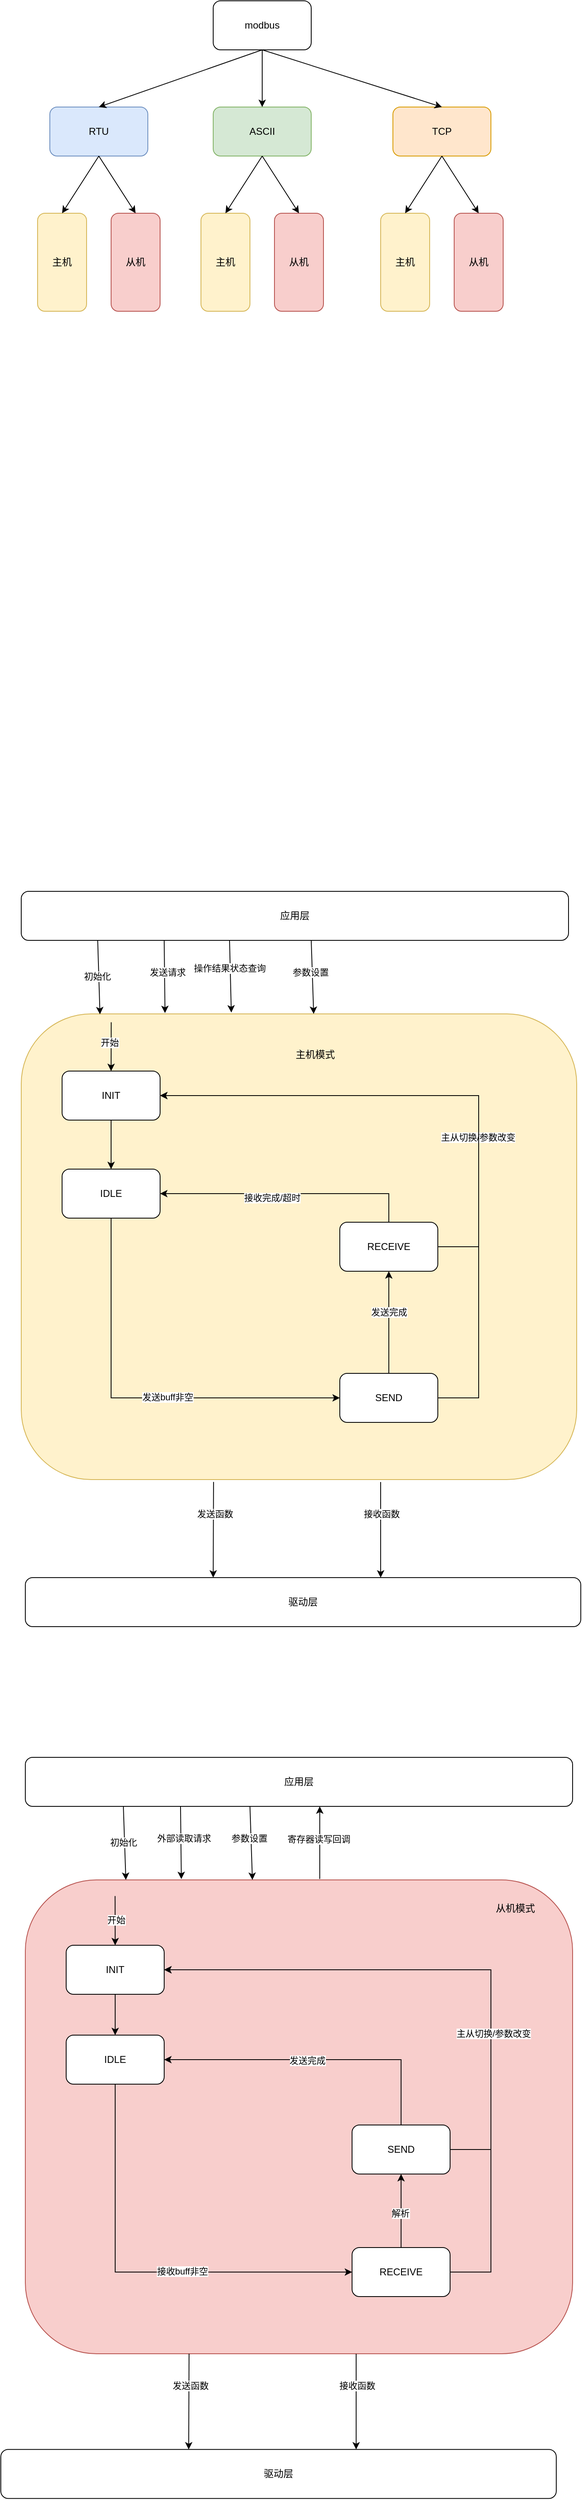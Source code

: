 <mxfile version="26.0.4">
  <diagram name="Page-1" id="neE-Iia7KaPWeQ0OXJ7p">
    <mxGraphModel dx="1433" dy="1161" grid="1" gridSize="10" guides="1" tooltips="1" connect="1" arrows="1" fold="1" page="1" pageScale="1" pageWidth="850" pageHeight="1100" math="0" shadow="0">
      <root>
        <mxCell id="0" />
        <mxCell id="1" parent="0" />
        <mxCell id="ffkw3S5fAFX5lefEbOSB-1" value="RTU" style="rounded=1;whiteSpace=wrap;html=1;fillColor=#dae8fc;strokeColor=#6c8ebf;" vertex="1" parent="1">
          <mxGeometry x="120" y="240" width="120" height="60" as="geometry" />
        </mxCell>
        <mxCell id="ffkw3S5fAFX5lefEbOSB-2" value="ASCII" style="rounded=1;whiteSpace=wrap;html=1;fillColor=#d5e8d4;strokeColor=#82b366;" vertex="1" parent="1">
          <mxGeometry x="320" y="240" width="120" height="60" as="geometry" />
        </mxCell>
        <mxCell id="ffkw3S5fAFX5lefEbOSB-3" value="TCP" style="rounded=1;whiteSpace=wrap;html=1;fillColor=#ffe6cc;strokeColor=#d79b00;" vertex="1" parent="1">
          <mxGeometry x="540" y="240" width="120" height="60" as="geometry" />
        </mxCell>
        <mxCell id="ffkw3S5fAFX5lefEbOSB-4" value="modbus" style="rounded=1;whiteSpace=wrap;html=1;" vertex="1" parent="1">
          <mxGeometry x="320" y="110" width="120" height="60" as="geometry" />
        </mxCell>
        <mxCell id="ffkw3S5fAFX5lefEbOSB-5" value="主机" style="rounded=1;whiteSpace=wrap;html=1;direction=south;fillColor=#fff2cc;strokeColor=#d6b656;" vertex="1" parent="1">
          <mxGeometry x="105" y="370" width="60" height="120" as="geometry" />
        </mxCell>
        <mxCell id="ffkw3S5fAFX5lefEbOSB-6" value="从机" style="rounded=1;whiteSpace=wrap;html=1;direction=south;fillColor=#f8cecc;strokeColor=#b85450;" vertex="1" parent="1">
          <mxGeometry x="195" y="370" width="60" height="120" as="geometry" />
        </mxCell>
        <mxCell id="ffkw3S5fAFX5lefEbOSB-8" value="主机" style="rounded=1;whiteSpace=wrap;html=1;direction=south;fillColor=#fff2cc;strokeColor=#d6b656;" vertex="1" parent="1">
          <mxGeometry x="305" y="370" width="60" height="120" as="geometry" />
        </mxCell>
        <mxCell id="ffkw3S5fAFX5lefEbOSB-9" value="从机" style="rounded=1;whiteSpace=wrap;html=1;direction=south;fillColor=#f8cecc;strokeColor=#b85450;" vertex="1" parent="1">
          <mxGeometry x="395" y="370" width="60" height="120" as="geometry" />
        </mxCell>
        <mxCell id="ffkw3S5fAFX5lefEbOSB-10" value="主机" style="rounded=1;whiteSpace=wrap;html=1;direction=south;fillColor=#fff2cc;strokeColor=#d6b656;" vertex="1" parent="1">
          <mxGeometry x="525" y="370" width="60" height="120" as="geometry" />
        </mxCell>
        <mxCell id="ffkw3S5fAFX5lefEbOSB-11" value="从机" style="rounded=1;whiteSpace=wrap;html=1;direction=south;fillColor=#f8cecc;strokeColor=#b85450;" vertex="1" parent="1">
          <mxGeometry x="615" y="370" width="60" height="120" as="geometry" />
        </mxCell>
        <mxCell id="ffkw3S5fAFX5lefEbOSB-12" value="" style="endArrow=classic;html=1;rounded=0;exitX=0.5;exitY=1;exitDx=0;exitDy=0;entryX=0.5;entryY=0;entryDx=0;entryDy=0;" edge="1" parent="1" source="ffkw3S5fAFX5lefEbOSB-4" target="ffkw3S5fAFX5lefEbOSB-1">
          <mxGeometry width="50" height="50" relative="1" as="geometry">
            <mxPoint x="150" y="180" as="sourcePoint" />
            <mxPoint x="200" y="130" as="targetPoint" />
          </mxGeometry>
        </mxCell>
        <mxCell id="ffkw3S5fAFX5lefEbOSB-13" value="" style="endArrow=classic;html=1;rounded=0;entryX=0.5;entryY=0;entryDx=0;entryDy=0;exitX=0.5;exitY=1;exitDx=0;exitDy=0;" edge="1" parent="1" source="ffkw3S5fAFX5lefEbOSB-4" target="ffkw3S5fAFX5lefEbOSB-2">
          <mxGeometry width="50" height="50" relative="1" as="geometry">
            <mxPoint x="400" y="210" as="sourcePoint" />
            <mxPoint x="190" y="250" as="targetPoint" />
          </mxGeometry>
        </mxCell>
        <mxCell id="ffkw3S5fAFX5lefEbOSB-14" value="" style="endArrow=classic;html=1;rounded=0;exitX=0.5;exitY=1;exitDx=0;exitDy=0;entryX=0.5;entryY=0;entryDx=0;entryDy=0;" edge="1" parent="1" source="ffkw3S5fAFX5lefEbOSB-4" target="ffkw3S5fAFX5lefEbOSB-3">
          <mxGeometry width="50" height="50" relative="1" as="geometry">
            <mxPoint x="400" y="190" as="sourcePoint" />
            <mxPoint x="200" y="260" as="targetPoint" />
          </mxGeometry>
        </mxCell>
        <mxCell id="ffkw3S5fAFX5lefEbOSB-15" value="" style="endArrow=classic;html=1;rounded=0;exitX=0.5;exitY=1;exitDx=0;exitDy=0;entryX=0;entryY=0.5;entryDx=0;entryDy=0;" edge="1" parent="1" source="ffkw3S5fAFX5lefEbOSB-1" target="ffkw3S5fAFX5lefEbOSB-5">
          <mxGeometry width="50" height="50" relative="1" as="geometry">
            <mxPoint x="220" y="700" as="sourcePoint" />
            <mxPoint x="270" y="650" as="targetPoint" />
          </mxGeometry>
        </mxCell>
        <mxCell id="ffkw3S5fAFX5lefEbOSB-16" value="" style="endArrow=classic;html=1;rounded=0;exitX=0.5;exitY=1;exitDx=0;exitDy=0;entryX=0;entryY=0.5;entryDx=0;entryDy=0;" edge="1" parent="1" source="ffkw3S5fAFX5lefEbOSB-1" target="ffkw3S5fAFX5lefEbOSB-6">
          <mxGeometry width="50" height="50" relative="1" as="geometry">
            <mxPoint x="190" y="310" as="sourcePoint" />
            <mxPoint x="145" y="380" as="targetPoint" />
          </mxGeometry>
        </mxCell>
        <mxCell id="ffkw3S5fAFX5lefEbOSB-19" value="" style="endArrow=classic;html=1;rounded=0;exitX=0.5;exitY=1;exitDx=0;exitDy=0;entryX=0;entryY=0.5;entryDx=0;entryDy=0;" edge="1" parent="1">
          <mxGeometry width="50" height="50" relative="1" as="geometry">
            <mxPoint x="380" y="300" as="sourcePoint" />
            <mxPoint x="335" y="370" as="targetPoint" />
          </mxGeometry>
        </mxCell>
        <mxCell id="ffkw3S5fAFX5lefEbOSB-20" value="" style="endArrow=classic;html=1;rounded=0;exitX=0.5;exitY=1;exitDx=0;exitDy=0;entryX=0;entryY=0.5;entryDx=0;entryDy=0;" edge="1" parent="1">
          <mxGeometry width="50" height="50" relative="1" as="geometry">
            <mxPoint x="380" y="300" as="sourcePoint" />
            <mxPoint x="425" y="370" as="targetPoint" />
          </mxGeometry>
        </mxCell>
        <mxCell id="ffkw3S5fAFX5lefEbOSB-21" value="" style="endArrow=classic;html=1;rounded=0;exitX=0.5;exitY=1;exitDx=0;exitDy=0;entryX=0;entryY=0.5;entryDx=0;entryDy=0;" edge="1" parent="1">
          <mxGeometry width="50" height="50" relative="1" as="geometry">
            <mxPoint x="600" y="300" as="sourcePoint" />
            <mxPoint x="555" y="370" as="targetPoint" />
          </mxGeometry>
        </mxCell>
        <mxCell id="ffkw3S5fAFX5lefEbOSB-22" value="" style="endArrow=classic;html=1;rounded=0;exitX=0.5;exitY=1;exitDx=0;exitDy=0;entryX=0;entryY=0.5;entryDx=0;entryDy=0;" edge="1" parent="1">
          <mxGeometry width="50" height="50" relative="1" as="geometry">
            <mxPoint x="600" y="300" as="sourcePoint" />
            <mxPoint x="645" y="370" as="targetPoint" />
          </mxGeometry>
        </mxCell>
        <mxCell id="ffkw3S5fAFX5lefEbOSB-23" value="" style="rounded=1;whiteSpace=wrap;html=1;fillColor=#fff2cc;strokeColor=#d6b656;" vertex="1" parent="1">
          <mxGeometry x="85" y="1350" width="680" height="570" as="geometry" />
        </mxCell>
        <mxCell id="ffkw3S5fAFX5lefEbOSB-24" value="IDLE" style="rounded=1;whiteSpace=wrap;html=1;" vertex="1" parent="1">
          <mxGeometry x="135" y="1540" width="120" height="60" as="geometry" />
        </mxCell>
        <mxCell id="ffkw3S5fAFX5lefEbOSB-25" value="RECEIVE" style="rounded=1;whiteSpace=wrap;html=1;" vertex="1" parent="1">
          <mxGeometry x="475" y="1605" width="120" height="60" as="geometry" />
        </mxCell>
        <mxCell id="ffkw3S5fAFX5lefEbOSB-26" value="SEND" style="rounded=1;whiteSpace=wrap;html=1;" vertex="1" parent="1">
          <mxGeometry x="475" y="1790" width="120" height="60" as="geometry" />
        </mxCell>
        <mxCell id="ffkw3S5fAFX5lefEbOSB-27" value="INIT" style="rounded=1;whiteSpace=wrap;html=1;" vertex="1" parent="1">
          <mxGeometry x="135" y="1420" width="120" height="60" as="geometry" />
        </mxCell>
        <mxCell id="ffkw3S5fAFX5lefEbOSB-28" value="主机模式" style="text;html=1;align=center;verticalAlign=middle;whiteSpace=wrap;rounded=0;" vertex="1" parent="1">
          <mxGeometry x="415" y="1380" width="60" height="40" as="geometry" />
        </mxCell>
        <mxCell id="ffkw3S5fAFX5lefEbOSB-29" value="" style="endArrow=classic;html=1;rounded=0;entryX=0.5;entryY=0;entryDx=0;entryDy=0;exitX=0.162;exitY=0.018;exitDx=0;exitDy=0;exitPerimeter=0;" edge="1" parent="1" source="ffkw3S5fAFX5lefEbOSB-23" target="ffkw3S5fAFX5lefEbOSB-27">
          <mxGeometry width="50" height="50" relative="1" as="geometry">
            <mxPoint x="354" y="1356" as="sourcePoint" />
            <mxPoint x="465" y="1310" as="targetPoint" />
          </mxGeometry>
        </mxCell>
        <mxCell id="ffkw3S5fAFX5lefEbOSB-30" value="开始" style="edgeLabel;html=1;align=center;verticalAlign=middle;resizable=0;points=[];" vertex="1" connectable="0" parent="ffkw3S5fAFX5lefEbOSB-29">
          <mxGeometry x="-0.184" y="-2" relative="1" as="geometry">
            <mxPoint as="offset" />
          </mxGeometry>
        </mxCell>
        <mxCell id="ffkw3S5fAFX5lefEbOSB-31" value="" style="endArrow=classic;html=1;rounded=0;exitX=0.5;exitY=1;exitDx=0;exitDy=0;entryX=0.5;entryY=0;entryDx=0;entryDy=0;" edge="1" parent="1" source="ffkw3S5fAFX5lefEbOSB-27" target="ffkw3S5fAFX5lefEbOSB-24">
          <mxGeometry width="50" height="50" relative="1" as="geometry">
            <mxPoint x="365" y="1510" as="sourcePoint" />
            <mxPoint x="415" y="1460" as="targetPoint" />
          </mxGeometry>
        </mxCell>
        <mxCell id="ffkw3S5fAFX5lefEbOSB-32" value="" style="endArrow=classic;html=1;rounded=0;exitX=0.5;exitY=1;exitDx=0;exitDy=0;entryX=0;entryY=0.5;entryDx=0;entryDy=0;" edge="1" parent="1" source="ffkw3S5fAFX5lefEbOSB-24" target="ffkw3S5fAFX5lefEbOSB-26">
          <mxGeometry width="50" height="50" relative="1" as="geometry">
            <mxPoint x="365" y="1510" as="sourcePoint" />
            <mxPoint x="415" y="1460" as="targetPoint" />
            <Array as="points">
              <mxPoint x="195" y="1820" />
            </Array>
          </mxGeometry>
        </mxCell>
        <mxCell id="ffkw3S5fAFX5lefEbOSB-33" value="发送buff非空" style="edgeLabel;html=1;align=center;verticalAlign=middle;resizable=0;points=[];" vertex="1" connectable="0" parent="ffkw3S5fAFX5lefEbOSB-32">
          <mxGeometry x="0.156" y="1" relative="1" as="geometry">
            <mxPoint as="offset" />
          </mxGeometry>
        </mxCell>
        <mxCell id="ffkw3S5fAFX5lefEbOSB-34" value="" style="endArrow=classic;html=1;rounded=0;exitX=0.5;exitY=0;exitDx=0;exitDy=0;entryX=0.5;entryY=1;entryDx=0;entryDy=0;" edge="1" parent="1" source="ffkw3S5fAFX5lefEbOSB-26" target="ffkw3S5fAFX5lefEbOSB-25">
          <mxGeometry width="50" height="50" relative="1" as="geometry">
            <mxPoint x="365" y="1510" as="sourcePoint" />
            <mxPoint x="415" y="1460" as="targetPoint" />
          </mxGeometry>
        </mxCell>
        <mxCell id="ffkw3S5fAFX5lefEbOSB-35" value="发送完成" style="edgeLabel;html=1;align=center;verticalAlign=middle;resizable=0;points=[];" vertex="1" connectable="0" parent="ffkw3S5fAFX5lefEbOSB-34">
          <mxGeometry x="0.2" relative="1" as="geometry">
            <mxPoint as="offset" />
          </mxGeometry>
        </mxCell>
        <mxCell id="ffkw3S5fAFX5lefEbOSB-36" value="" style="endArrow=classic;html=1;rounded=0;exitX=0.5;exitY=0;exitDx=0;exitDy=0;entryX=1;entryY=0.5;entryDx=0;entryDy=0;" edge="1" parent="1" source="ffkw3S5fAFX5lefEbOSB-25" target="ffkw3S5fAFX5lefEbOSB-24">
          <mxGeometry width="50" height="50" relative="1" as="geometry">
            <mxPoint x="365" y="1510" as="sourcePoint" />
            <mxPoint x="415" y="1460" as="targetPoint" />
            <Array as="points">
              <mxPoint x="535" y="1570" />
            </Array>
          </mxGeometry>
        </mxCell>
        <mxCell id="ffkw3S5fAFX5lefEbOSB-37" value="接收完成/超时" style="edgeLabel;html=1;align=center;verticalAlign=middle;resizable=0;points=[];" vertex="1" connectable="0" parent="ffkw3S5fAFX5lefEbOSB-36">
          <mxGeometry x="0.134" y="5" relative="1" as="geometry">
            <mxPoint as="offset" />
          </mxGeometry>
        </mxCell>
        <mxCell id="ffkw3S5fAFX5lefEbOSB-38" value="" style="endArrow=classic;html=1;rounded=0;exitX=1;exitY=0.5;exitDx=0;exitDy=0;entryX=1;entryY=0.5;entryDx=0;entryDy=0;" edge="1" parent="1" source="ffkw3S5fAFX5lefEbOSB-25" target="ffkw3S5fAFX5lefEbOSB-27">
          <mxGeometry width="50" height="50" relative="1" as="geometry">
            <mxPoint x="295" y="1720" as="sourcePoint" />
            <mxPoint x="345" y="1670" as="targetPoint" />
            <Array as="points">
              <mxPoint x="645" y="1635" />
              <mxPoint x="645" y="1450" />
              <mxPoint x="595" y="1450" />
            </Array>
          </mxGeometry>
        </mxCell>
        <mxCell id="ffkw3S5fAFX5lefEbOSB-39" value="主从切换/参数改变" style="edgeLabel;html=1;align=center;verticalAlign=middle;resizable=0;points=[];" vertex="1" connectable="0" parent="ffkw3S5fAFX5lefEbOSB-38">
          <mxGeometry x="-0.412" y="1" relative="1" as="geometry">
            <mxPoint as="offset" />
          </mxGeometry>
        </mxCell>
        <mxCell id="ffkw3S5fAFX5lefEbOSB-40" value="" style="endArrow=classic;html=1;rounded=0;exitX=1;exitY=0.5;exitDx=0;exitDy=0;entryX=1;entryY=0.5;entryDx=0;entryDy=0;" edge="1" parent="1" source="ffkw3S5fAFX5lefEbOSB-26" target="ffkw3S5fAFX5lefEbOSB-27">
          <mxGeometry width="50" height="50" relative="1" as="geometry">
            <mxPoint x="295" y="1720" as="sourcePoint" />
            <mxPoint x="345" y="1670" as="targetPoint" />
            <Array as="points">
              <mxPoint x="645" y="1820" />
              <mxPoint x="645" y="1450" />
            </Array>
          </mxGeometry>
        </mxCell>
        <mxCell id="ffkw3S5fAFX5lefEbOSB-41" value="" style="rounded=1;whiteSpace=wrap;html=1;fillColor=#f8cecc;strokeColor=#b85450;" vertex="1" parent="1">
          <mxGeometry x="90" y="2410" width="670" height="580" as="geometry" />
        </mxCell>
        <mxCell id="ffkw3S5fAFX5lefEbOSB-42" value="从机模式" style="text;html=1;align=center;verticalAlign=middle;whiteSpace=wrap;rounded=0;" vertex="1" parent="1">
          <mxGeometry x="660" y="2430" width="60" height="30" as="geometry" />
        </mxCell>
        <mxCell id="ffkw3S5fAFX5lefEbOSB-43" value="INIT" style="rounded=1;whiteSpace=wrap;html=1;" vertex="1" parent="1">
          <mxGeometry x="140" y="2490" width="120" height="60" as="geometry" />
        </mxCell>
        <mxCell id="ffkw3S5fAFX5lefEbOSB-44" value="IDLE" style="rounded=1;whiteSpace=wrap;html=1;" vertex="1" parent="1">
          <mxGeometry x="140" y="2600" width="120" height="60" as="geometry" />
        </mxCell>
        <mxCell id="ffkw3S5fAFX5lefEbOSB-45" value="RECEIVE" style="rounded=1;whiteSpace=wrap;html=1;" vertex="1" parent="1">
          <mxGeometry x="490" y="2860" width="120" height="60" as="geometry" />
        </mxCell>
        <mxCell id="ffkw3S5fAFX5lefEbOSB-46" value="SEND" style="rounded=1;whiteSpace=wrap;html=1;" vertex="1" parent="1">
          <mxGeometry x="490" y="2710" width="120" height="60" as="geometry" />
        </mxCell>
        <mxCell id="ffkw3S5fAFX5lefEbOSB-47" value="" style="endArrow=classic;html=1;rounded=0;exitX=0.5;exitY=1;exitDx=0;exitDy=0;entryX=0.5;entryY=0;entryDx=0;entryDy=0;" edge="1" parent="1" source="ffkw3S5fAFX5lefEbOSB-43" target="ffkw3S5fAFX5lefEbOSB-44">
          <mxGeometry width="50" height="50" relative="1" as="geometry">
            <mxPoint x="300" y="2640" as="sourcePoint" />
            <mxPoint x="350" y="2590" as="targetPoint" />
          </mxGeometry>
        </mxCell>
        <mxCell id="ffkw3S5fAFX5lefEbOSB-48" value="" style="endArrow=classic;html=1;rounded=0;entryX=0.5;entryY=0;entryDx=0;entryDy=0;exitX=0.164;exitY=0.034;exitDx=0;exitDy=0;exitPerimeter=0;" edge="1" parent="1" source="ffkw3S5fAFX5lefEbOSB-41" target="ffkw3S5fAFX5lefEbOSB-43">
          <mxGeometry width="50" height="50" relative="1" as="geometry">
            <mxPoint x="230" y="2460" as="sourcePoint" />
            <mxPoint x="280" y="2410" as="targetPoint" />
          </mxGeometry>
        </mxCell>
        <mxCell id="ffkw3S5fAFX5lefEbOSB-49" value="开始" style="edgeLabel;html=1;align=center;verticalAlign=middle;resizable=0;points=[];" vertex="1" connectable="0" parent="ffkw3S5fAFX5lefEbOSB-48">
          <mxGeometry x="-0.04" y="1" relative="1" as="geometry">
            <mxPoint as="offset" />
          </mxGeometry>
        </mxCell>
        <mxCell id="ffkw3S5fAFX5lefEbOSB-50" value="" style="endArrow=classic;html=1;rounded=0;exitX=0.5;exitY=1;exitDx=0;exitDy=0;entryX=0;entryY=0.5;entryDx=0;entryDy=0;" edge="1" parent="1" source="ffkw3S5fAFX5lefEbOSB-44" target="ffkw3S5fAFX5lefEbOSB-45">
          <mxGeometry width="50" height="50" relative="1" as="geometry">
            <mxPoint x="300" y="2640" as="sourcePoint" />
            <mxPoint x="350" y="2590" as="targetPoint" />
            <Array as="points">
              <mxPoint x="200" y="2890" />
            </Array>
          </mxGeometry>
        </mxCell>
        <mxCell id="ffkw3S5fAFX5lefEbOSB-51" value="接收buff非空" style="edgeLabel;html=1;align=center;verticalAlign=middle;resizable=0;points=[];" vertex="1" connectable="0" parent="ffkw3S5fAFX5lefEbOSB-50">
          <mxGeometry x="0.199" y="1" relative="1" as="geometry">
            <mxPoint as="offset" />
          </mxGeometry>
        </mxCell>
        <mxCell id="ffkw3S5fAFX5lefEbOSB-52" value="" style="endArrow=classic;html=1;rounded=0;exitX=0.5;exitY=0;exitDx=0;exitDy=0;entryX=0.5;entryY=1;entryDx=0;entryDy=0;" edge="1" parent="1" source="ffkw3S5fAFX5lefEbOSB-45" target="ffkw3S5fAFX5lefEbOSB-46">
          <mxGeometry width="50" height="50" relative="1" as="geometry">
            <mxPoint x="380" y="2820" as="sourcePoint" />
            <mxPoint x="430" y="2770" as="targetPoint" />
          </mxGeometry>
        </mxCell>
        <mxCell id="ffkw3S5fAFX5lefEbOSB-53" value="解析" style="edgeLabel;html=1;align=center;verticalAlign=middle;resizable=0;points=[];" vertex="1" connectable="0" parent="ffkw3S5fAFX5lefEbOSB-52">
          <mxGeometry x="-0.063" y="1" relative="1" as="geometry">
            <mxPoint as="offset" />
          </mxGeometry>
        </mxCell>
        <mxCell id="ffkw3S5fAFX5lefEbOSB-54" value="" style="endArrow=classic;html=1;rounded=0;exitX=0.5;exitY=0;exitDx=0;exitDy=0;entryX=1;entryY=0.5;entryDx=0;entryDy=0;" edge="1" parent="1" source="ffkw3S5fAFX5lefEbOSB-46" target="ffkw3S5fAFX5lefEbOSB-44">
          <mxGeometry width="50" height="50" relative="1" as="geometry">
            <mxPoint x="500" y="2690" as="sourcePoint" />
            <mxPoint x="550" y="2640" as="targetPoint" />
            <Array as="points">
              <mxPoint x="550" y="2630" />
            </Array>
          </mxGeometry>
        </mxCell>
        <mxCell id="ffkw3S5fAFX5lefEbOSB-55" value="发送完成" style="edgeLabel;html=1;align=center;verticalAlign=middle;resizable=0;points=[];" vertex="1" connectable="0" parent="ffkw3S5fAFX5lefEbOSB-54">
          <mxGeometry x="0.053" y="1" relative="1" as="geometry">
            <mxPoint as="offset" />
          </mxGeometry>
        </mxCell>
        <mxCell id="ffkw3S5fAFX5lefEbOSB-56" value="应用层" style="rounded=1;whiteSpace=wrap;html=1;" vertex="1" parent="1">
          <mxGeometry x="85" y="1200" width="670" height="60" as="geometry" />
        </mxCell>
        <mxCell id="ffkw3S5fAFX5lefEbOSB-61" value="" style="endArrow=classic;html=1;rounded=0;exitX=0.105;exitY=1.033;exitDx=0;exitDy=0;exitPerimeter=0;entryX=0.104;entryY=0.001;entryDx=0;entryDy=0;entryPerimeter=0;" edge="1" parent="1">
          <mxGeometry width="50" height="50" relative="1" as="geometry">
            <mxPoint x="260" y="1260" as="sourcePoint" />
            <mxPoint x="261" y="1349" as="targetPoint" />
          </mxGeometry>
        </mxCell>
        <mxCell id="ffkw3S5fAFX5lefEbOSB-62" value="发送请求" style="edgeLabel;html=1;align=center;verticalAlign=middle;resizable=0;points=[];" vertex="1" connectable="0" parent="ffkw3S5fAFX5lefEbOSB-61">
          <mxGeometry x="-0.134" y="3" relative="1" as="geometry">
            <mxPoint as="offset" />
          </mxGeometry>
        </mxCell>
        <mxCell id="ffkw3S5fAFX5lefEbOSB-63" value="" style="endArrow=classic;html=1;rounded=0;exitX=0.25;exitY=1;exitDx=0;exitDy=0;entryX=0.25;entryY=0;entryDx=0;entryDy=0;" edge="1" parent="1">
          <mxGeometry width="50" height="50" relative="1" as="geometry">
            <mxPoint x="440" y="1260" as="sourcePoint" />
            <mxPoint x="443" y="1350" as="targetPoint" />
          </mxGeometry>
        </mxCell>
        <mxCell id="ffkw3S5fAFX5lefEbOSB-64" value="参数设置　" style="edgeLabel;html=1;align=center;verticalAlign=middle;resizable=0;points=[];" vertex="1" connectable="0" parent="ffkw3S5fAFX5lefEbOSB-63">
          <mxGeometry x="-0.143" y="-3" relative="1" as="geometry">
            <mxPoint as="offset" />
          </mxGeometry>
        </mxCell>
        <mxCell id="ffkw3S5fAFX5lefEbOSB-65" value="" style="endArrow=classic;html=1;rounded=0;exitX=0.279;exitY=0.992;exitDx=0;exitDy=0;exitPerimeter=0;entryX=0.279;entryY=0;entryDx=0;entryDy=0;entryPerimeter=0;" edge="1" parent="1">
          <mxGeometry width="50" height="50" relative="1" as="geometry">
            <mxPoint x="178.6" y="1260" as="sourcePoint" />
            <mxPoint x="181.39" y="1350.48" as="targetPoint" />
          </mxGeometry>
        </mxCell>
        <mxCell id="ffkw3S5fAFX5lefEbOSB-66" value="初始化" style="edgeLabel;html=1;align=center;verticalAlign=middle;resizable=0;points=[];" vertex="1" connectable="0" parent="ffkw3S5fAFX5lefEbOSB-65">
          <mxGeometry x="-0.026" y="-2" relative="1" as="geometry">
            <mxPoint as="offset" />
          </mxGeometry>
        </mxCell>
        <mxCell id="ffkw3S5fAFX5lefEbOSB-67" value="应用层" style="rounded=1;whiteSpace=wrap;html=1;" vertex="1" parent="1">
          <mxGeometry x="90" y="2260" width="670" height="60" as="geometry" />
        </mxCell>
        <mxCell id="ffkw3S5fAFX5lefEbOSB-68" value="" style="endArrow=classic;html=1;rounded=0;exitX=0.105;exitY=1.033;exitDx=0;exitDy=0;exitPerimeter=0;entryX=0.104;entryY=0.001;entryDx=0;entryDy=0;entryPerimeter=0;" edge="1" parent="1">
          <mxGeometry width="50" height="50" relative="1" as="geometry">
            <mxPoint x="280" y="2320" as="sourcePoint" />
            <mxPoint x="281" y="2409" as="targetPoint" />
          </mxGeometry>
        </mxCell>
        <mxCell id="ffkw3S5fAFX5lefEbOSB-69" value="外部读取&lt;span style=&quot;background-color: light-dark(#ffffff, var(--ge-dark-color, #121212)); color: light-dark(rgb(0, 0, 0), rgb(255, 255, 255));&quot;&gt;请求&lt;/span&gt;" style="edgeLabel;html=1;align=center;verticalAlign=middle;resizable=0;points=[];" vertex="1" connectable="0" parent="ffkw3S5fAFX5lefEbOSB-68">
          <mxGeometry x="-0.134" y="3" relative="1" as="geometry">
            <mxPoint as="offset" />
          </mxGeometry>
        </mxCell>
        <mxCell id="ffkw3S5fAFX5lefEbOSB-70" value="" style="endArrow=classic;html=1;rounded=0;exitX=0.25;exitY=1;exitDx=0;exitDy=0;entryX=0.25;entryY=0;entryDx=0;entryDy=0;" edge="1" parent="1">
          <mxGeometry width="50" height="50" relative="1" as="geometry">
            <mxPoint x="365" y="2320" as="sourcePoint" />
            <mxPoint x="368" y="2410" as="targetPoint" />
          </mxGeometry>
        </mxCell>
        <mxCell id="ffkw3S5fAFX5lefEbOSB-71" value="参数设置　" style="edgeLabel;html=1;align=center;verticalAlign=middle;resizable=0;points=[];" vertex="1" connectable="0" parent="ffkw3S5fAFX5lefEbOSB-70">
          <mxGeometry x="-0.143" y="-3" relative="1" as="geometry">
            <mxPoint as="offset" />
          </mxGeometry>
        </mxCell>
        <mxCell id="ffkw3S5fAFX5lefEbOSB-72" value="" style="endArrow=classic;html=1;rounded=0;exitX=0.279;exitY=0.992;exitDx=0;exitDy=0;exitPerimeter=0;entryX=0.279;entryY=0;entryDx=0;entryDy=0;entryPerimeter=0;" edge="1" parent="1">
          <mxGeometry width="50" height="50" relative="1" as="geometry">
            <mxPoint x="210.0" y="2319.52" as="sourcePoint" />
            <mxPoint x="213.07" y="2410" as="targetPoint" />
          </mxGeometry>
        </mxCell>
        <mxCell id="ffkw3S5fAFX5lefEbOSB-73" value="初始化" style="edgeLabel;html=1;align=center;verticalAlign=middle;resizable=0;points=[];" vertex="1" connectable="0" parent="ffkw3S5fAFX5lefEbOSB-72">
          <mxGeometry x="-0.026" y="-2" relative="1" as="geometry">
            <mxPoint as="offset" />
          </mxGeometry>
        </mxCell>
        <mxCell id="ffkw3S5fAFX5lefEbOSB-75" value="驱动层" style="rounded=1;whiteSpace=wrap;html=1;" vertex="1" parent="1">
          <mxGeometry x="90" y="2040" width="680" height="60" as="geometry" />
        </mxCell>
        <mxCell id="ffkw3S5fAFX5lefEbOSB-76" value="" style="endArrow=classic;html=1;rounded=0;exitX=0.111;exitY=1.005;exitDx=0;exitDy=0;exitPerimeter=0;entryX=0.103;entryY=0;entryDx=0;entryDy=0;entryPerimeter=0;" edge="1" parent="1">
          <mxGeometry width="50" height="50" relative="1" as="geometry">
            <mxPoint x="320.44" y="1922.85" as="sourcePoint" />
            <mxPoint x="320" y="2040" as="targetPoint" />
          </mxGeometry>
        </mxCell>
        <mxCell id="ffkw3S5fAFX5lefEbOSB-77" value="发送函数" style="edgeLabel;html=1;align=center;verticalAlign=middle;resizable=0;points=[];" vertex="1" connectable="0" parent="ffkw3S5fAFX5lefEbOSB-76">
          <mxGeometry x="-0.346" y="1" relative="1" as="geometry">
            <mxPoint as="offset" />
          </mxGeometry>
        </mxCell>
        <mxCell id="ffkw3S5fAFX5lefEbOSB-78" value="" style="endArrow=classic;html=1;rounded=0;exitX=0.111;exitY=1.005;exitDx=0;exitDy=0;exitPerimeter=0;entryX=0.103;entryY=0;entryDx=0;entryDy=0;entryPerimeter=0;" edge="1" parent="1">
          <mxGeometry width="50" height="50" relative="1" as="geometry">
            <mxPoint x="525" y="1923" as="sourcePoint" />
            <mxPoint x="525" y="2040" as="targetPoint" />
          </mxGeometry>
        </mxCell>
        <mxCell id="ffkw3S5fAFX5lefEbOSB-79" value="接收函数" style="edgeLabel;html=1;align=center;verticalAlign=middle;resizable=0;points=[];" vertex="1" connectable="0" parent="ffkw3S5fAFX5lefEbOSB-78">
          <mxGeometry x="-0.346" y="1" relative="1" as="geometry">
            <mxPoint as="offset" />
          </mxGeometry>
        </mxCell>
        <mxCell id="ffkw3S5fAFX5lefEbOSB-80" value="" style="endArrow=classic;html=1;rounded=0;exitX=0.557;exitY=1.047;exitDx=0;exitDy=0;exitPerimeter=0;entryX=0.552;entryY=0.002;entryDx=0;entryDy=0;entryPerimeter=0;" edge="1" parent="1">
          <mxGeometry width="50" height="50" relative="1" as="geometry">
            <mxPoint x="340" y="1260" as="sourcePoint" />
            <mxPoint x="342.17" y="1348.32" as="targetPoint" />
          </mxGeometry>
        </mxCell>
        <mxCell id="ffkw3S5fAFX5lefEbOSB-81" value="操作结果状态查询" style="edgeLabel;html=1;align=center;verticalAlign=middle;resizable=0;points=[];" vertex="1" connectable="0" parent="ffkw3S5fAFX5lefEbOSB-80">
          <mxGeometry x="-0.226" y="-1" relative="1" as="geometry">
            <mxPoint as="offset" />
          </mxGeometry>
        </mxCell>
        <mxCell id="ffkw3S5fAFX5lefEbOSB-82" value="" style="endArrow=classic;html=1;rounded=0;exitX=0.538;exitY=-0.002;exitDx=0;exitDy=0;exitPerimeter=0;entryX=0.538;entryY=1;entryDx=0;entryDy=0;entryPerimeter=0;" edge="1" parent="1" source="ffkw3S5fAFX5lefEbOSB-41" target="ffkw3S5fAFX5lefEbOSB-67">
          <mxGeometry width="50" height="50" relative="1" as="geometry">
            <mxPoint x="560" y="2410" as="sourcePoint" />
            <mxPoint x="610" y="2360" as="targetPoint" />
          </mxGeometry>
        </mxCell>
        <mxCell id="ffkw3S5fAFX5lefEbOSB-83" value="寄存器读写回调" style="edgeLabel;html=1;align=center;verticalAlign=middle;resizable=0;points=[];" vertex="1" connectable="0" parent="ffkw3S5fAFX5lefEbOSB-82">
          <mxGeometry x="0.111" y="2" relative="1" as="geometry">
            <mxPoint as="offset" />
          </mxGeometry>
        </mxCell>
        <mxCell id="ffkw3S5fAFX5lefEbOSB-84" value="驱动层" style="rounded=1;whiteSpace=wrap;html=1;" vertex="1" parent="1">
          <mxGeometry x="60" y="3107.15" width="680" height="60" as="geometry" />
        </mxCell>
        <mxCell id="ffkw3S5fAFX5lefEbOSB-85" value="" style="endArrow=classic;html=1;rounded=0;exitX=0.111;exitY=1.005;exitDx=0;exitDy=0;exitPerimeter=0;entryX=0.103;entryY=0;entryDx=0;entryDy=0;entryPerimeter=0;" edge="1" parent="1">
          <mxGeometry width="50" height="50" relative="1" as="geometry">
            <mxPoint x="290.44" y="2990" as="sourcePoint" />
            <mxPoint x="290" y="3107.15" as="targetPoint" />
          </mxGeometry>
        </mxCell>
        <mxCell id="ffkw3S5fAFX5lefEbOSB-86" value="发送函数" style="edgeLabel;html=1;align=center;verticalAlign=middle;resizable=0;points=[];" vertex="1" connectable="0" parent="ffkw3S5fAFX5lefEbOSB-85">
          <mxGeometry x="-0.346" y="1" relative="1" as="geometry">
            <mxPoint as="offset" />
          </mxGeometry>
        </mxCell>
        <mxCell id="ffkw3S5fAFX5lefEbOSB-87" value="" style="endArrow=classic;html=1;rounded=0;exitX=0.111;exitY=1.005;exitDx=0;exitDy=0;exitPerimeter=0;entryX=0.103;entryY=0;entryDx=0;entryDy=0;entryPerimeter=0;" edge="1" parent="1">
          <mxGeometry width="50" height="50" relative="1" as="geometry">
            <mxPoint x="495" y="2990.15" as="sourcePoint" />
            <mxPoint x="495" y="3107.15" as="targetPoint" />
          </mxGeometry>
        </mxCell>
        <mxCell id="ffkw3S5fAFX5lefEbOSB-88" value="接收函数" style="edgeLabel;html=1;align=center;verticalAlign=middle;resizable=0;points=[];" vertex="1" connectable="0" parent="ffkw3S5fAFX5lefEbOSB-87">
          <mxGeometry x="-0.346" y="1" relative="1" as="geometry">
            <mxPoint as="offset" />
          </mxGeometry>
        </mxCell>
        <mxCell id="ffkw3S5fAFX5lefEbOSB-89" value="" style="endArrow=classic;html=1;rounded=0;exitX=1;exitY=0.5;exitDx=0;exitDy=0;entryX=1;entryY=0.5;entryDx=0;entryDy=0;" edge="1" parent="1" source="ffkw3S5fAFX5lefEbOSB-46" target="ffkw3S5fAFX5lefEbOSB-43">
          <mxGeometry width="50" height="50" relative="1" as="geometry">
            <mxPoint x="290" y="2610" as="sourcePoint" />
            <mxPoint x="340" y="2560" as="targetPoint" />
            <Array as="points">
              <mxPoint x="660" y="2740" />
              <mxPoint x="660" y="2520" />
            </Array>
          </mxGeometry>
        </mxCell>
        <mxCell id="ffkw3S5fAFX5lefEbOSB-90" value="" style="endArrow=classic;html=1;rounded=0;exitX=1;exitY=0.5;exitDx=0;exitDy=0;entryX=1;entryY=0.5;entryDx=0;entryDy=0;" edge="1" parent="1" source="ffkw3S5fAFX5lefEbOSB-45" target="ffkw3S5fAFX5lefEbOSB-43">
          <mxGeometry width="50" height="50" relative="1" as="geometry">
            <mxPoint x="290" y="2610" as="sourcePoint" />
            <mxPoint x="340" y="2560" as="targetPoint" />
            <Array as="points">
              <mxPoint x="660" y="2890" />
              <mxPoint x="660" y="2520" />
            </Array>
          </mxGeometry>
        </mxCell>
        <mxCell id="ffkw3S5fAFX5lefEbOSB-91" value="主从切换/参数改变" style="edgeLabel;html=1;align=center;verticalAlign=middle;resizable=0;points=[];" vertex="1" connectable="0" parent="ffkw3S5fAFX5lefEbOSB-90">
          <mxGeometry x="-0.166" y="-3" relative="1" as="geometry">
            <mxPoint as="offset" />
          </mxGeometry>
        </mxCell>
      </root>
    </mxGraphModel>
  </diagram>
</mxfile>
